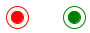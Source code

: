 {
  "sha1": "cm6t34xgi2kh42yu660j5dr7jq8z9hx",
  "insertion": {
    "when": "2024-06-01T09:03:01.710Z",
    "url": "https://forum.plantuml.net/16796/how-to-set-individual-state-diagram-end-state-colors",
    "user": "plantuml@gmail.com"
  }
}
@startuml
state end1 <<end>> #Red
state end2 <<end>> #Green

@enduml
